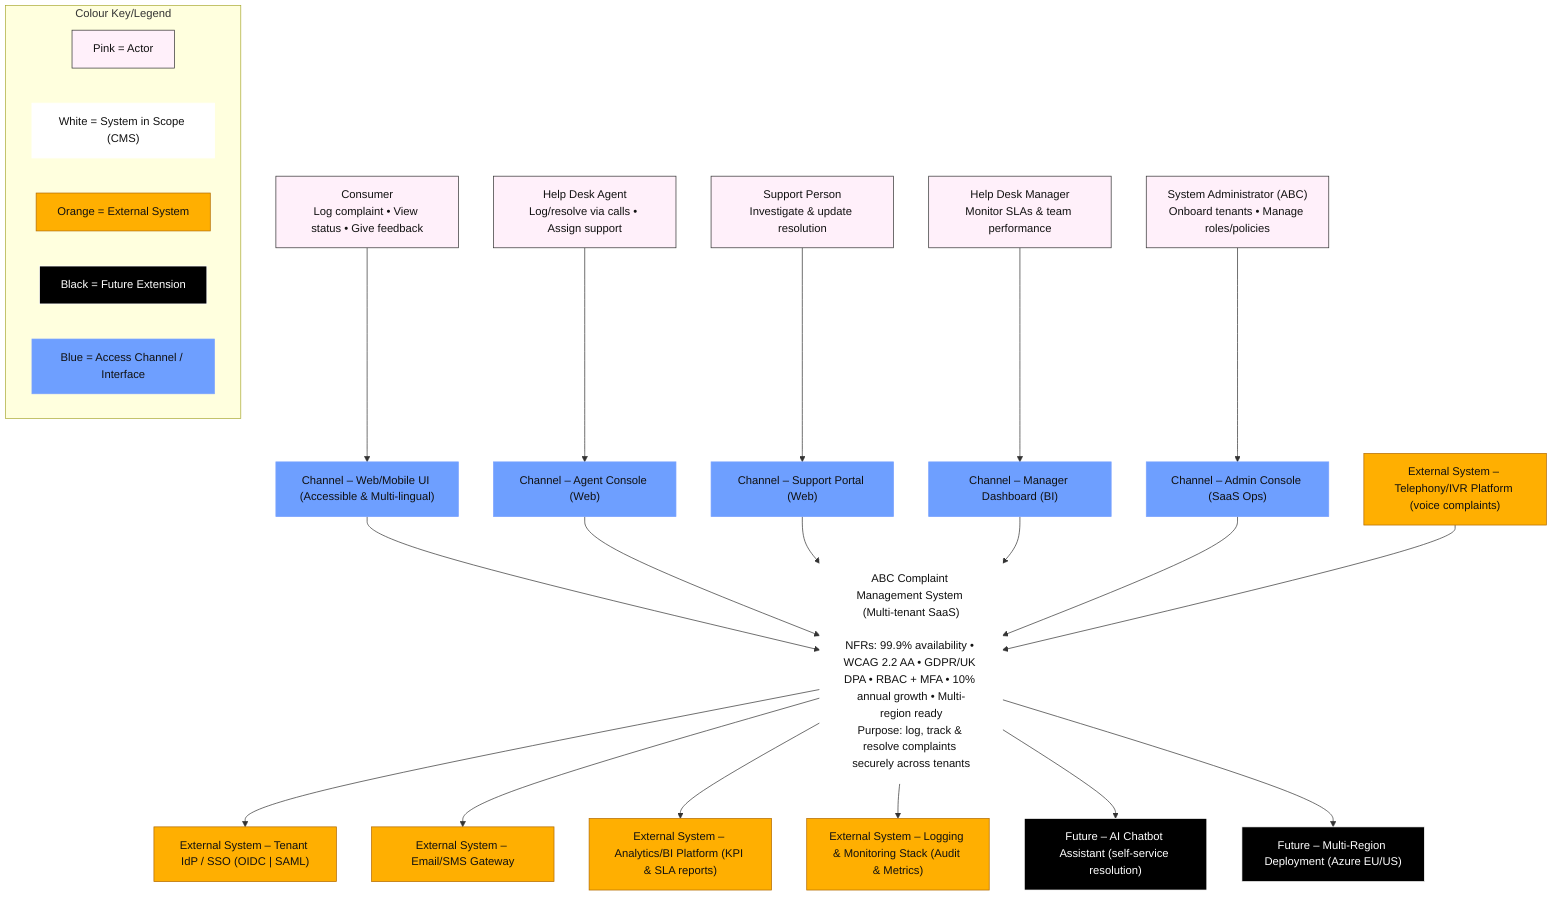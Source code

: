 flowchart TB
%% CMS c4 level 1 context diagram

%% ---------- STYLES ----------
classDef person fill:#fff0fa,stroke:#333,stroke-width:1px,color:#111;
classDef system fill:#ffffff,stroke:#ffffff,stroke-width:1.2px,color:#111;
classDef external fill:#ffaf01,stroke:#b26a00,stroke-width:1px,color:#111;
classDef channel fill:#6e9fff,stroke:#7aa2ff,stroke-width:1px,color:#111;
classDef future fill:#000000,stroke:#ffffff,stroke-width:1px,color:#fff;

CMS["ABC Complaint Management System (Multi-tenant SaaS)\n\nNFRs: 99.9% availability • WCAG 2.2 AA • GDPR/UK DPA • RBAC + MFA • 10% annual growth • Multi-region ready\nPurpose: log, track & resolve complaints securely across tenants"]:::system

%% ---------- ACTORS ----------
Consumer["Consumer\nLog complaint • View status • Give feedback"]:::person
Agent["Help Desk Agent\nLog/resolve via calls • Assign support"]:::person
Support["Support Person\nInvestigate & update resolution"]:::person
Manager["Help Desk Manager\nMonitor SLAs & team performance"]:::person
SysAdmin["System Administrator (ABC)\nOnboard tenants • Manage roles/policies"]:::person

%% ---------- CHANNELS ----------
WebMobile["Channel – Web/Mobile UI (Accessible & Multi-lingual)"]:::channel
AgentConsole["Channel – Agent Console (Web)"]:::channel
SupportConsole["Channel – Support Portal (Web)"]:::channel
Dashboard["Channel – Manager Dashboard (BI)"]:::channel
AdminConsole["Channel – Admin Console (SaaS Ops)"]:::channel

%% ---------- EXTERNAL ----------
IdP["External System – Tenant IdP / SSO (OIDC | SAML)"]:::external
Notify["External System – Email/SMS Gateway"]:::external
IVR["External System – Telephony/IVR Platform (voice complaints)"]:::external
BI["External System – Analytics/BI Platform (KPI & SLA reports)"]:::external
Obs["External System – Logging & Monitoring Stack (Audit & Metrics)"]:::external
Chatbot["Future – AI Chatbot Assistant (self-service resolution)"]:::future
Region["Future – Multi-Region Deployment (Azure EU/US)"]:::future

Consumer --> WebMobile
WebMobile --> CMS

Agent --> AgentConsole
AgentConsole --> CMS
%%  (Create/update complaints from calls)

Support --> SupportConsole
SupportConsole --> CMS
%%  (Investigate & update resolution)

Manager --> Dashboard
Dashboard --> CMS
%%  (Monitor & generate reports)

SysAdmin --> AdminConsole
AdminConsole --> CMS
%%  (Admin, security & role mgmt)

CMS --> IdP
%%  (Authenticate / authorise users)
CMS --> Notify
%%  (Send notifications )
IVR --> CMS
%%  (Voice complaint API ticket creation)
CMS --> BI
%%  (Push metrics/ reports)
CMS --> Obs
%%  (Log events / health metrics)
CMS --> Chatbot
%%  (Future – conversational interface)
CMS --> Region
%%  (Future – geo-replicated data / failover)

%% ---------- KEY ----------
subgraph Legend["Colour Key/Legend"]
L1["Pink = Actor"]:::person
L2["White = System in Scope (CMS)"]:::system
L3["Orange = External System"]:::external
L4["Black = Future Extension"]:::future
L5["Blue = Access Channel / Interface"]:::channel
end